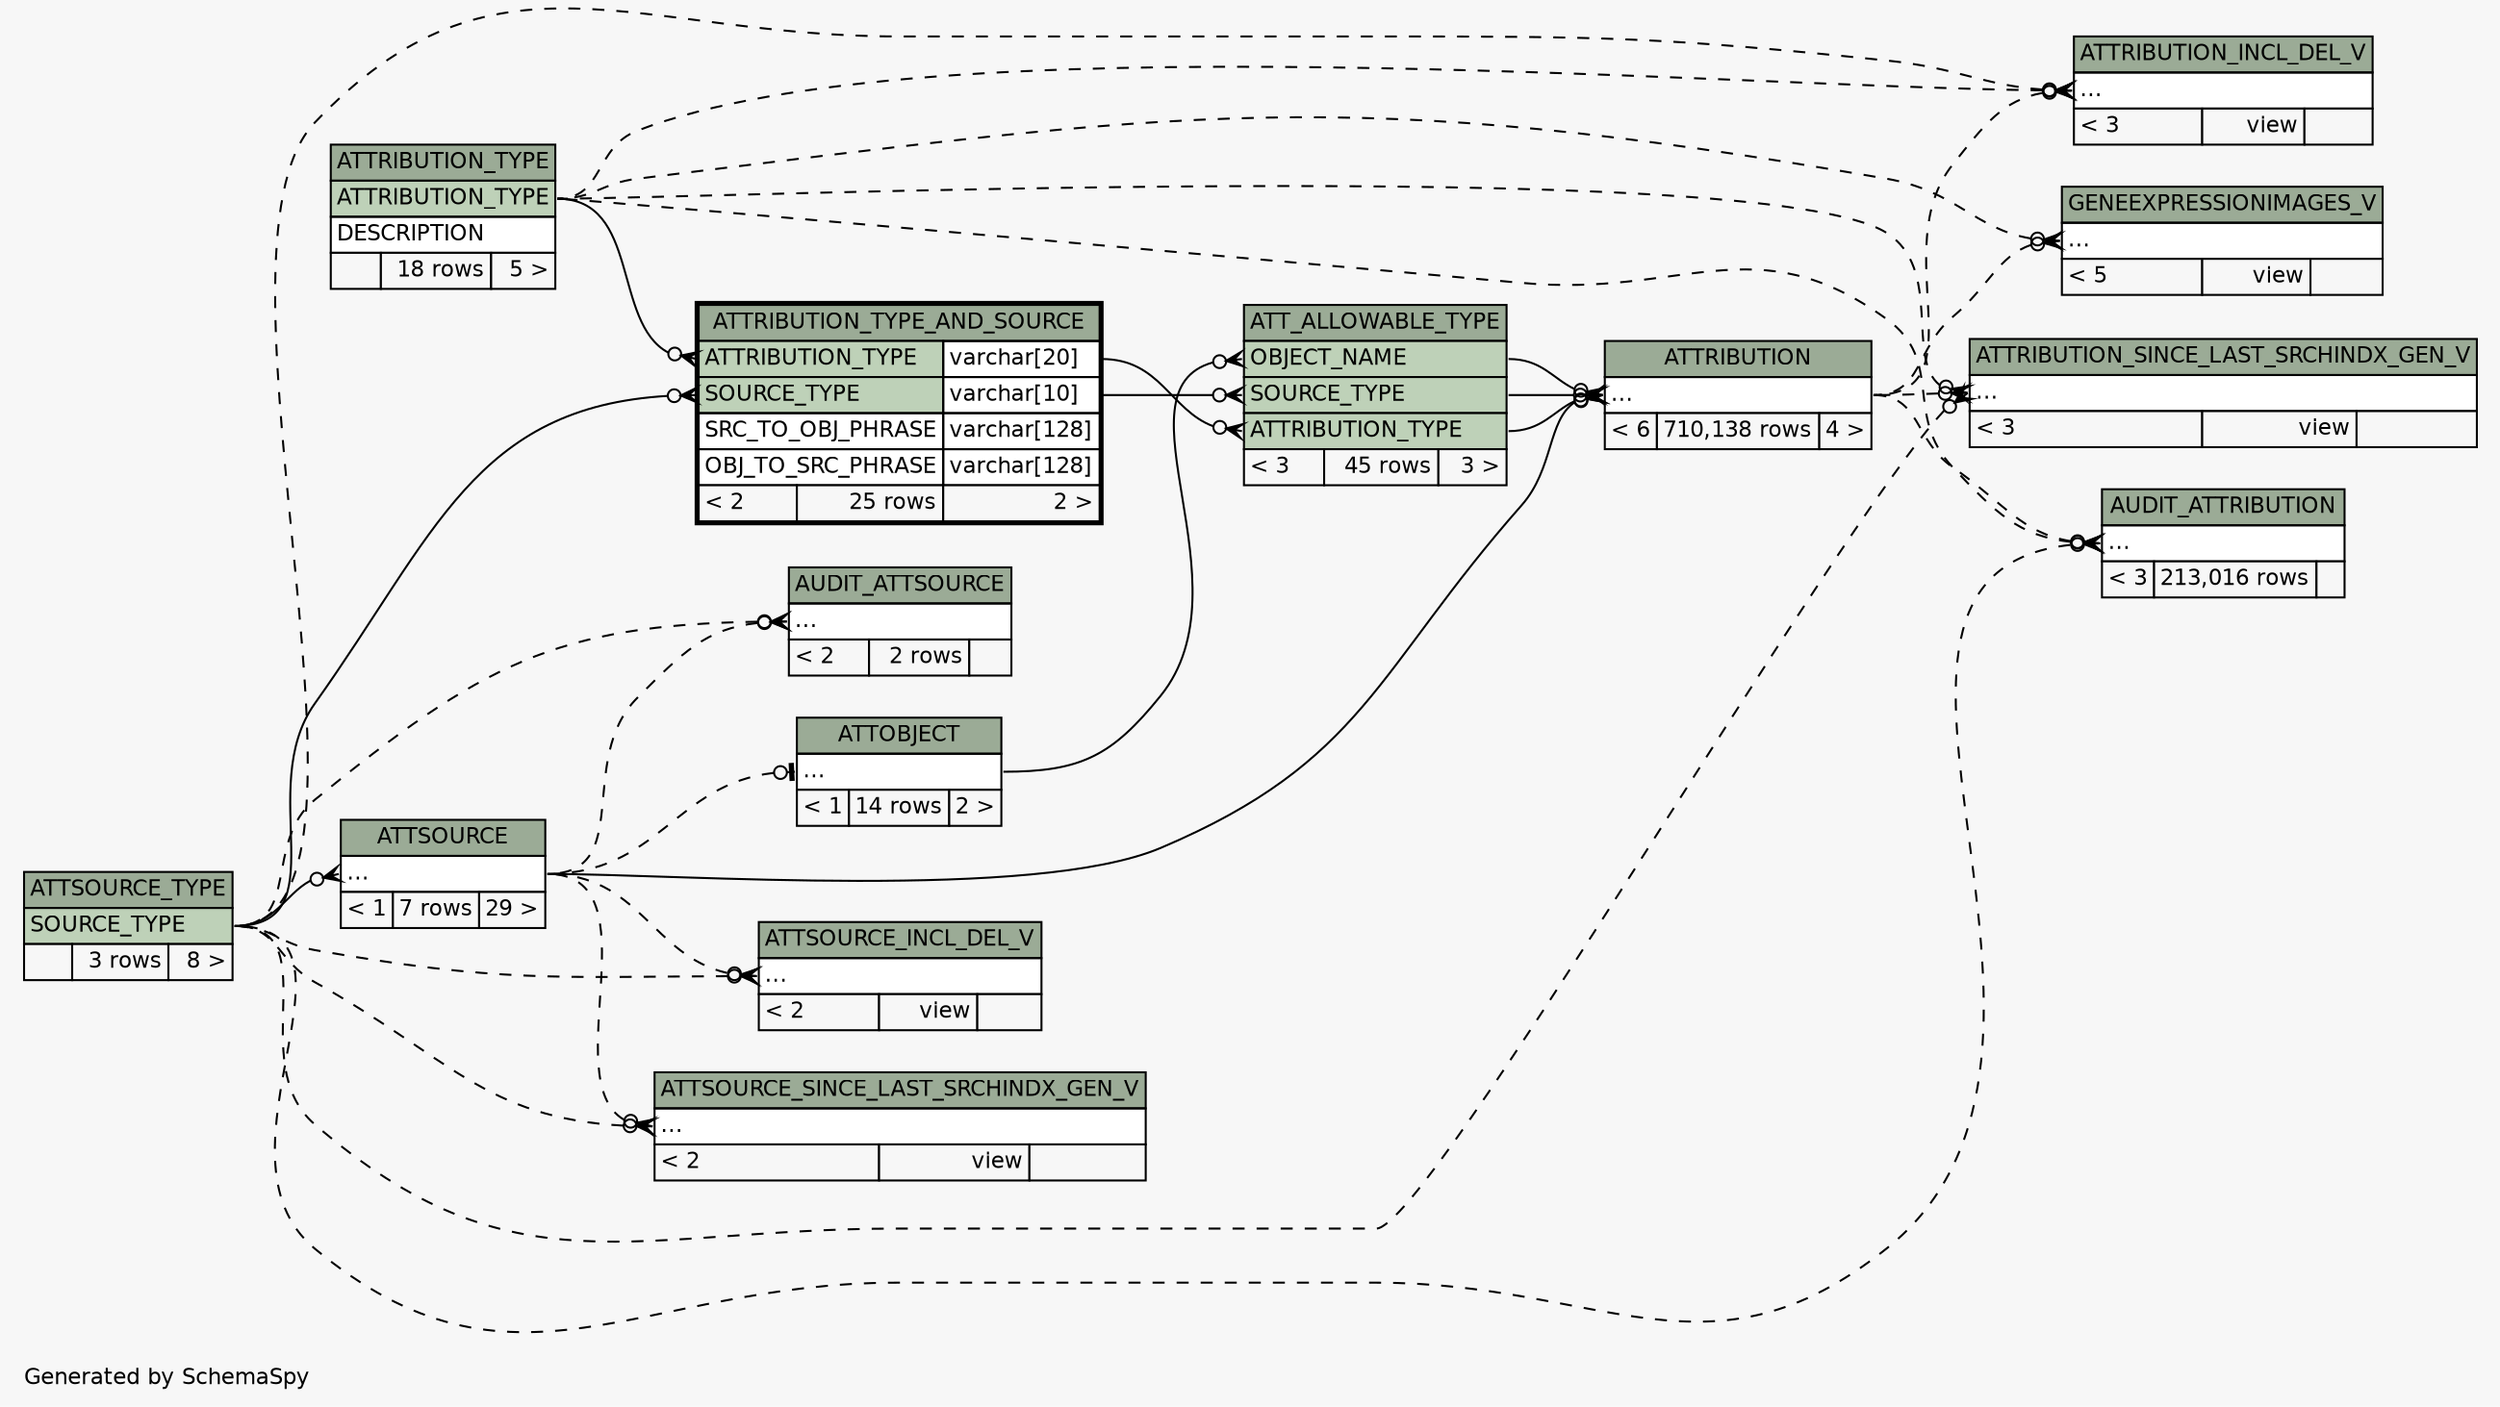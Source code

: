 // dot 2.38.0 on Windows 10 10.0
// SchemaSpy rev Unknown
digraph "impliedTwoDegreesRelationshipsDiagram" {
  graph [
    rankdir="RL"
    bgcolor="#f7f7f7"
    label="\nGenerated by SchemaSpy"
    labeljust="l"
    nodesep="0.18"
    ranksep="0.46"
    fontname="Helvetica"
    fontsize="11"
  ];
  node [
    fontname="Helvetica"
    fontsize="11"
    shape="plaintext"
  ];
  edge [
    arrowsize="0.8"
  ];
  "ATT_ALLOWABLE_TYPE":"ATTRIBUTION_TYPE":w -> "ATTRIBUTION_TYPE_AND_SOURCE":"ATTRIBUTION_TYPE.type":e [arrowhead=none dir=back arrowtail=crowodot];
  "ATT_ALLOWABLE_TYPE":"OBJECT_NAME":w -> "ATTOBJECT":"elipses":e [arrowhead=none dir=back arrowtail=crowodot];
  "ATT_ALLOWABLE_TYPE":"SOURCE_TYPE":w -> "ATTRIBUTION_TYPE_AND_SOURCE":"SOURCE_TYPE.type":e [arrowhead=none dir=back arrowtail=crowodot];
  "ATTOBJECT":"elipses":w -> "ATTSOURCE":"elipses":e [arrowhead=none dir=back arrowtail=teeodot style=dashed];
  "ATTRIBUTION":"elipses":w -> "ATT_ALLOWABLE_TYPE":"ATTRIBUTION_TYPE":e [arrowhead=none dir=back arrowtail=crowodot];
  "ATTRIBUTION":"elipses":w -> "ATT_ALLOWABLE_TYPE":"OBJECT_NAME":e [arrowhead=none dir=back arrowtail=crowodot];
  "ATTRIBUTION":"elipses":w -> "ATTSOURCE":"elipses":e [arrowhead=none dir=back arrowtail=crowodot];
  "ATTRIBUTION":"elipses":w -> "ATT_ALLOWABLE_TYPE":"SOURCE_TYPE":e [arrowhead=none dir=back arrowtail=crowodot];
  "ATTRIBUTION_INCL_DEL_V":"elipses":w -> "ATTRIBUTION":"elipses":e [arrowhead=none dir=back arrowtail=crowodot style=dashed];
  "ATTRIBUTION_INCL_DEL_V":"elipses":w -> "ATTRIBUTION_TYPE":"ATTRIBUTION_TYPE":e [arrowhead=none dir=back arrowtail=crowodot style=dashed];
  "ATTRIBUTION_INCL_DEL_V":"elipses":w -> "ATTSOURCE_TYPE":"SOURCE_TYPE":e [arrowhead=none dir=back arrowtail=crowodot style=dashed];
  "ATTRIBUTION_SINCE_LAST_SRCHINDX_GEN_V":"elipses":w -> "ATTRIBUTION":"elipses":e [arrowhead=none dir=back arrowtail=crowodot style=dashed];
  "ATTRIBUTION_SINCE_LAST_SRCHINDX_GEN_V":"elipses":w -> "ATTRIBUTION_TYPE":"ATTRIBUTION_TYPE":e [arrowhead=none dir=back arrowtail=crowodot style=dashed];
  "ATTRIBUTION_SINCE_LAST_SRCHINDX_GEN_V":"elipses":w -> "ATTSOURCE_TYPE":"SOURCE_TYPE":e [arrowhead=none dir=back arrowtail=crowodot style=dashed];
  "ATTRIBUTION_TYPE_AND_SOURCE":"ATTRIBUTION_TYPE":w -> "ATTRIBUTION_TYPE":"ATTRIBUTION_TYPE":e [arrowhead=none dir=back arrowtail=crowodot];
  "ATTRIBUTION_TYPE_AND_SOURCE":"SOURCE_TYPE":w -> "ATTSOURCE_TYPE":"SOURCE_TYPE":e [arrowhead=none dir=back arrowtail=crowodot];
  "ATTSOURCE":"elipses":w -> "ATTSOURCE_TYPE":"SOURCE_TYPE":e [arrowhead=none dir=back arrowtail=crowodot];
  "ATTSOURCE_INCL_DEL_V":"elipses":w -> "ATTSOURCE_TYPE":"SOURCE_TYPE":e [arrowhead=none dir=back arrowtail=crowodot style=dashed];
  "ATTSOURCE_INCL_DEL_V":"elipses":w -> "ATTSOURCE":"elipses":e [arrowhead=none dir=back arrowtail=crowodot style=dashed];
  "ATTSOURCE_SINCE_LAST_SRCHINDX_GEN_V":"elipses":w -> "ATTSOURCE_TYPE":"SOURCE_TYPE":e [arrowhead=none dir=back arrowtail=crowodot style=dashed];
  "ATTSOURCE_SINCE_LAST_SRCHINDX_GEN_V":"elipses":w -> "ATTSOURCE":"elipses":e [arrowhead=none dir=back arrowtail=crowodot style=dashed];
  "AUDIT_ATTRIBUTION":"elipses":w -> "ATTRIBUTION":"elipses":e [arrowhead=none dir=back arrowtail=crowodot style=dashed];
  "AUDIT_ATTRIBUTION":"elipses":w -> "ATTRIBUTION_TYPE":"ATTRIBUTION_TYPE":e [arrowhead=none dir=back arrowtail=crowodot style=dashed];
  "AUDIT_ATTRIBUTION":"elipses":w -> "ATTSOURCE_TYPE":"SOURCE_TYPE":e [arrowhead=none dir=back arrowtail=crowodot style=dashed];
  "AUDIT_ATTSOURCE":"elipses":w -> "ATTSOURCE_TYPE":"SOURCE_TYPE":e [arrowhead=none dir=back arrowtail=crowodot style=dashed];
  "AUDIT_ATTSOURCE":"elipses":w -> "ATTSOURCE":"elipses":e [arrowhead=none dir=back arrowtail=crowodot style=dashed];
  "GENEEXPRESSIONIMAGES_V":"elipses":w -> "ATTRIBUTION":"elipses":e [arrowhead=none dir=back arrowtail=crowodot style=dashed];
  "GENEEXPRESSIONIMAGES_V":"elipses":w -> "ATTRIBUTION_TYPE":"ATTRIBUTION_TYPE":e [arrowhead=none dir=back arrowtail=crowodot style=dashed];
  "ATT_ALLOWABLE_TYPE" [
    label=<
    <TABLE BORDER="0" CELLBORDER="1" CELLSPACING="0" BGCOLOR="#ffffff">
      <TR><TD COLSPAN="3" BGCOLOR="#9bab96" ALIGN="CENTER">ATT_ALLOWABLE_TYPE</TD></TR>
      <TR><TD PORT="OBJECT_NAME" COLSPAN="3" BGCOLOR="#bed1b8" ALIGN="LEFT">OBJECT_NAME</TD></TR>
      <TR><TD PORT="SOURCE_TYPE" COLSPAN="3" BGCOLOR="#bed1b8" ALIGN="LEFT">SOURCE_TYPE</TD></TR>
      <TR><TD PORT="ATTRIBUTION_TYPE" COLSPAN="3" BGCOLOR="#bed1b8" ALIGN="LEFT">ATTRIBUTION_TYPE</TD></TR>
      <TR><TD ALIGN="LEFT" BGCOLOR="#f7f7f7">&lt; 3</TD><TD ALIGN="RIGHT" BGCOLOR="#f7f7f7">45 rows</TD><TD ALIGN="RIGHT" BGCOLOR="#f7f7f7">3 &gt;</TD></TR>
    </TABLE>>
    URL="ATT_ALLOWABLE_TYPE.html"
    tooltip="ATT_ALLOWABLE_TYPE"
  ];
  "ATTOBJECT" [
    label=<
    <TABLE BORDER="0" CELLBORDER="1" CELLSPACING="0" BGCOLOR="#ffffff">
      <TR><TD COLSPAN="3" BGCOLOR="#9bab96" ALIGN="CENTER">ATTOBJECT</TD></TR>
      <TR><TD PORT="elipses" COLSPAN="3" ALIGN="LEFT">...</TD></TR>
      <TR><TD ALIGN="LEFT" BGCOLOR="#f7f7f7">&lt; 1</TD><TD ALIGN="RIGHT" BGCOLOR="#f7f7f7">14 rows</TD><TD ALIGN="RIGHT" BGCOLOR="#f7f7f7">2 &gt;</TD></TR>
    </TABLE>>
    URL="ATTOBJECT.html"
    tooltip="ATTOBJECT"
  ];
  "ATTRIBUTION" [
    label=<
    <TABLE BORDER="0" CELLBORDER="1" CELLSPACING="0" BGCOLOR="#ffffff">
      <TR><TD COLSPAN="3" BGCOLOR="#9bab96" ALIGN="CENTER">ATTRIBUTION</TD></TR>
      <TR><TD PORT="elipses" COLSPAN="3" ALIGN="LEFT">...</TD></TR>
      <TR><TD ALIGN="LEFT" BGCOLOR="#f7f7f7">&lt; 6</TD><TD ALIGN="RIGHT" BGCOLOR="#f7f7f7">710,138 rows</TD><TD ALIGN="RIGHT" BGCOLOR="#f7f7f7">4 &gt;</TD></TR>
    </TABLE>>
    URL="ATTRIBUTION.html"
    tooltip="ATTRIBUTION"
  ];
  "ATTRIBUTION_INCL_DEL_V" [
    label=<
    <TABLE BORDER="0" CELLBORDER="1" CELLSPACING="0" BGCOLOR="#ffffff">
      <TR><TD COLSPAN="3" BGCOLOR="#9bab96" ALIGN="CENTER">ATTRIBUTION_INCL_DEL_V</TD></TR>
      <TR><TD PORT="elipses" COLSPAN="3" ALIGN="LEFT">...</TD></TR>
      <TR><TD ALIGN="LEFT" BGCOLOR="#f7f7f7">&lt; 3</TD><TD ALIGN="RIGHT" BGCOLOR="#f7f7f7">view</TD><TD ALIGN="RIGHT" BGCOLOR="#f7f7f7">  </TD></TR>
    </TABLE>>
    URL="ATTRIBUTION_INCL_DEL_V.html"
    tooltip="ATTRIBUTION_INCL_DEL_V"
  ];
  "ATTRIBUTION_SINCE_LAST_SRCHINDX_GEN_V" [
    label=<
    <TABLE BORDER="0" CELLBORDER="1" CELLSPACING="0" BGCOLOR="#ffffff">
      <TR><TD COLSPAN="3" BGCOLOR="#9bab96" ALIGN="CENTER">ATTRIBUTION_SINCE_LAST_SRCHINDX_GEN_V</TD></TR>
      <TR><TD PORT="elipses" COLSPAN="3" ALIGN="LEFT">...</TD></TR>
      <TR><TD ALIGN="LEFT" BGCOLOR="#f7f7f7">&lt; 3</TD><TD ALIGN="RIGHT" BGCOLOR="#f7f7f7">view</TD><TD ALIGN="RIGHT" BGCOLOR="#f7f7f7">  </TD></TR>
    </TABLE>>
    URL="ATTRIBUTION_SINCE_LAST_SRCHINDX_GEN_V.html"
    tooltip="ATTRIBUTION_SINCE_LAST_SRCHINDX_GEN_V"
  ];
  "ATTRIBUTION_TYPE" [
    label=<
    <TABLE BORDER="0" CELLBORDER="1" CELLSPACING="0" BGCOLOR="#ffffff">
      <TR><TD COLSPAN="3" BGCOLOR="#9bab96" ALIGN="CENTER">ATTRIBUTION_TYPE</TD></TR>
      <TR><TD PORT="ATTRIBUTION_TYPE" COLSPAN="3" BGCOLOR="#bed1b8" ALIGN="LEFT">ATTRIBUTION_TYPE</TD></TR>
      <TR><TD PORT="DESCRIPTION" COLSPAN="3" ALIGN="LEFT">DESCRIPTION</TD></TR>
      <TR><TD ALIGN="LEFT" BGCOLOR="#f7f7f7">  </TD><TD ALIGN="RIGHT" BGCOLOR="#f7f7f7">18 rows</TD><TD ALIGN="RIGHT" BGCOLOR="#f7f7f7">5 &gt;</TD></TR>
    </TABLE>>
    URL="ATTRIBUTION_TYPE.html"
    tooltip="ATTRIBUTION_TYPE"
  ];
  "ATTRIBUTION_TYPE_AND_SOURCE" [
    label=<
    <TABLE BORDER="2" CELLBORDER="1" CELLSPACING="0" BGCOLOR="#ffffff">
      <TR><TD COLSPAN="3" BGCOLOR="#9bab96" ALIGN="CENTER">ATTRIBUTION_TYPE_AND_SOURCE</TD></TR>
      <TR><TD PORT="ATTRIBUTION_TYPE" COLSPAN="2" BGCOLOR="#bed1b8" ALIGN="LEFT">ATTRIBUTION_TYPE</TD><TD PORT="ATTRIBUTION_TYPE.type" ALIGN="LEFT">varchar[20]</TD></TR>
      <TR><TD PORT="SOURCE_TYPE" COLSPAN="2" BGCOLOR="#bed1b8" ALIGN="LEFT">SOURCE_TYPE</TD><TD PORT="SOURCE_TYPE.type" ALIGN="LEFT">varchar[10]</TD></TR>
      <TR><TD PORT="SRC_TO_OBJ_PHRASE" COLSPAN="2" ALIGN="LEFT">SRC_TO_OBJ_PHRASE</TD><TD PORT="SRC_TO_OBJ_PHRASE.type" ALIGN="LEFT">varchar[128]</TD></TR>
      <TR><TD PORT="OBJ_TO_SRC_PHRASE" COLSPAN="2" ALIGN="LEFT">OBJ_TO_SRC_PHRASE</TD><TD PORT="OBJ_TO_SRC_PHRASE.type" ALIGN="LEFT">varchar[128]</TD></TR>
      <TR><TD ALIGN="LEFT" BGCOLOR="#f7f7f7">&lt; 2</TD><TD ALIGN="RIGHT" BGCOLOR="#f7f7f7">25 rows</TD><TD ALIGN="RIGHT" BGCOLOR="#f7f7f7">2 &gt;</TD></TR>
    </TABLE>>
    URL="ATTRIBUTION_TYPE_AND_SOURCE.html"
    tooltip="ATTRIBUTION_TYPE_AND_SOURCE"
  ];
  "ATTSOURCE" [
    label=<
    <TABLE BORDER="0" CELLBORDER="1" CELLSPACING="0" BGCOLOR="#ffffff">
      <TR><TD COLSPAN="3" BGCOLOR="#9bab96" ALIGN="CENTER">ATTSOURCE</TD></TR>
      <TR><TD PORT="elipses" COLSPAN="3" ALIGN="LEFT">...</TD></TR>
      <TR><TD ALIGN="LEFT" BGCOLOR="#f7f7f7">&lt; 1</TD><TD ALIGN="RIGHT" BGCOLOR="#f7f7f7">7 rows</TD><TD ALIGN="RIGHT" BGCOLOR="#f7f7f7">29 &gt;</TD></TR>
    </TABLE>>
    URL="ATTSOURCE.html"
    tooltip="ATTSOURCE"
  ];
  "ATTSOURCE_INCL_DEL_V" [
    label=<
    <TABLE BORDER="0" CELLBORDER="1" CELLSPACING="0" BGCOLOR="#ffffff">
      <TR><TD COLSPAN="3" BGCOLOR="#9bab96" ALIGN="CENTER">ATTSOURCE_INCL_DEL_V</TD></TR>
      <TR><TD PORT="elipses" COLSPAN="3" ALIGN="LEFT">...</TD></TR>
      <TR><TD ALIGN="LEFT" BGCOLOR="#f7f7f7">&lt; 2</TD><TD ALIGN="RIGHT" BGCOLOR="#f7f7f7">view</TD><TD ALIGN="RIGHT" BGCOLOR="#f7f7f7">  </TD></TR>
    </TABLE>>
    URL="ATTSOURCE_INCL_DEL_V.html"
    tooltip="ATTSOURCE_INCL_DEL_V"
  ];
  "ATTSOURCE_SINCE_LAST_SRCHINDX_GEN_V" [
    label=<
    <TABLE BORDER="0" CELLBORDER="1" CELLSPACING="0" BGCOLOR="#ffffff">
      <TR><TD COLSPAN="3" BGCOLOR="#9bab96" ALIGN="CENTER">ATTSOURCE_SINCE_LAST_SRCHINDX_GEN_V</TD></TR>
      <TR><TD PORT="elipses" COLSPAN="3" ALIGN="LEFT">...</TD></TR>
      <TR><TD ALIGN="LEFT" BGCOLOR="#f7f7f7">&lt; 2</TD><TD ALIGN="RIGHT" BGCOLOR="#f7f7f7">view</TD><TD ALIGN="RIGHT" BGCOLOR="#f7f7f7">  </TD></TR>
    </TABLE>>
    URL="ATTSOURCE_SINCE_LAST_SRCHINDX_GEN_V.html"
    tooltip="ATTSOURCE_SINCE_LAST_SRCHINDX_GEN_V"
  ];
  "ATTSOURCE_TYPE" [
    label=<
    <TABLE BORDER="0" CELLBORDER="1" CELLSPACING="0" BGCOLOR="#ffffff">
      <TR><TD COLSPAN="3" BGCOLOR="#9bab96" ALIGN="CENTER">ATTSOURCE_TYPE</TD></TR>
      <TR><TD PORT="SOURCE_TYPE" COLSPAN="3" BGCOLOR="#bed1b8" ALIGN="LEFT">SOURCE_TYPE</TD></TR>
      <TR><TD ALIGN="LEFT" BGCOLOR="#f7f7f7">  </TD><TD ALIGN="RIGHT" BGCOLOR="#f7f7f7">3 rows</TD><TD ALIGN="RIGHT" BGCOLOR="#f7f7f7">8 &gt;</TD></TR>
    </TABLE>>
    URL="ATTSOURCE_TYPE.html"
    tooltip="ATTSOURCE_TYPE"
  ];
  "AUDIT_ATTRIBUTION" [
    label=<
    <TABLE BORDER="0" CELLBORDER="1" CELLSPACING="0" BGCOLOR="#ffffff">
      <TR><TD COLSPAN="3" BGCOLOR="#9bab96" ALIGN="CENTER">AUDIT_ATTRIBUTION</TD></TR>
      <TR><TD PORT="elipses" COLSPAN="3" ALIGN="LEFT">...</TD></TR>
      <TR><TD ALIGN="LEFT" BGCOLOR="#f7f7f7">&lt; 3</TD><TD ALIGN="RIGHT" BGCOLOR="#f7f7f7">213,016 rows</TD><TD ALIGN="RIGHT" BGCOLOR="#f7f7f7">  </TD></TR>
    </TABLE>>
    URL="AUDIT_ATTRIBUTION.html"
    tooltip="AUDIT_ATTRIBUTION"
  ];
  "AUDIT_ATTSOURCE" [
    label=<
    <TABLE BORDER="0" CELLBORDER="1" CELLSPACING="0" BGCOLOR="#ffffff">
      <TR><TD COLSPAN="3" BGCOLOR="#9bab96" ALIGN="CENTER">AUDIT_ATTSOURCE</TD></TR>
      <TR><TD PORT="elipses" COLSPAN="3" ALIGN="LEFT">...</TD></TR>
      <TR><TD ALIGN="LEFT" BGCOLOR="#f7f7f7">&lt; 2</TD><TD ALIGN="RIGHT" BGCOLOR="#f7f7f7">2 rows</TD><TD ALIGN="RIGHT" BGCOLOR="#f7f7f7">  </TD></TR>
    </TABLE>>
    URL="AUDIT_ATTSOURCE.html"
    tooltip="AUDIT_ATTSOURCE"
  ];
  "GENEEXPRESSIONIMAGES_V" [
    label=<
    <TABLE BORDER="0" CELLBORDER="1" CELLSPACING="0" BGCOLOR="#ffffff">
      <TR><TD COLSPAN="3" BGCOLOR="#9bab96" ALIGN="CENTER">GENEEXPRESSIONIMAGES_V</TD></TR>
      <TR><TD PORT="elipses" COLSPAN="3" ALIGN="LEFT">...</TD></TR>
      <TR><TD ALIGN="LEFT" BGCOLOR="#f7f7f7">&lt; 5</TD><TD ALIGN="RIGHT" BGCOLOR="#f7f7f7">view</TD><TD ALIGN="RIGHT" BGCOLOR="#f7f7f7">  </TD></TR>
    </TABLE>>
    URL="GENEEXPRESSIONIMAGES_V.html"
    tooltip="GENEEXPRESSIONIMAGES_V"
  ];
}
